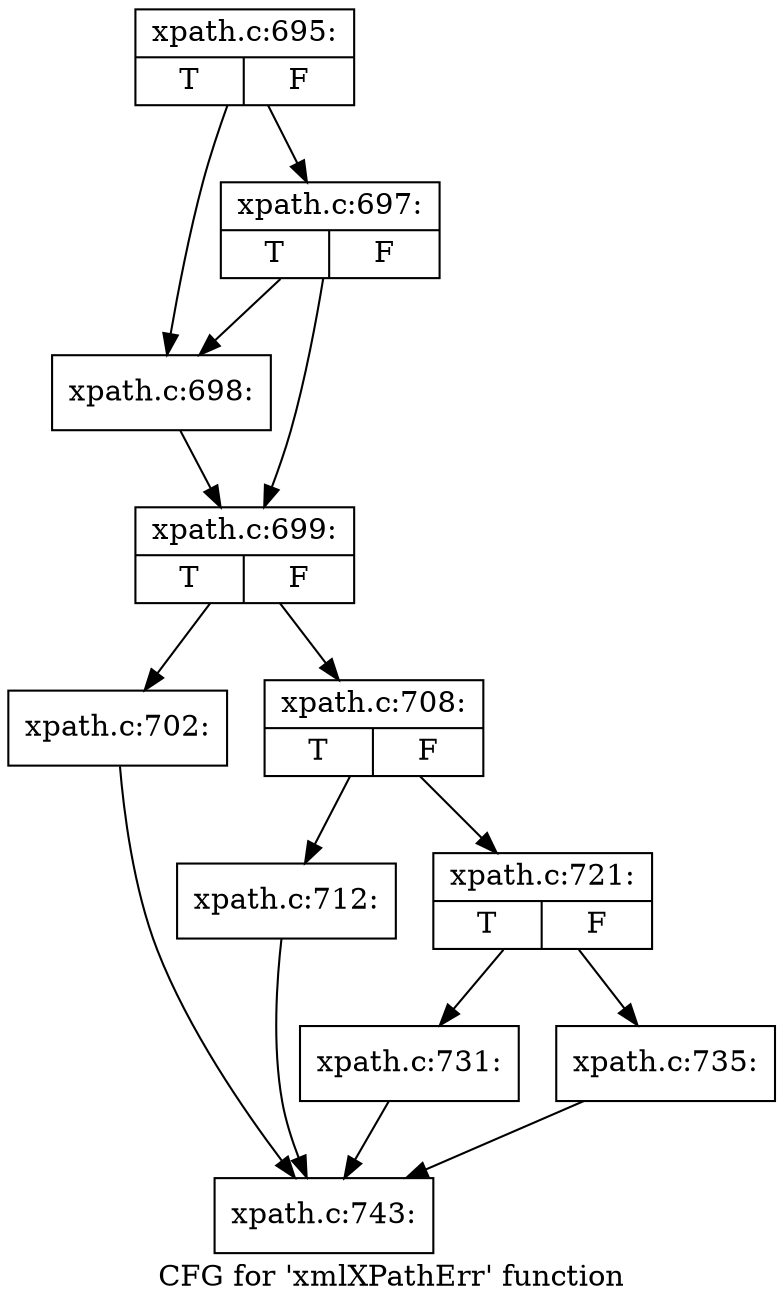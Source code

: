 digraph "CFG for 'xmlXPathErr' function" {
	label="CFG for 'xmlXPathErr' function";

	Node0x4609b10 [shape=record,label="{xpath.c:695:|{<s0>T|<s1>F}}"];
	Node0x4609b10 -> Node0x46a80f0;
	Node0x4609b10 -> Node0x46a8190;
	Node0x46a8190 [shape=record,label="{xpath.c:697:|{<s0>T|<s1>F}}"];
	Node0x46a8190 -> Node0x46a80f0;
	Node0x46a8190 -> Node0x46a8140;
	Node0x46a80f0 [shape=record,label="{xpath.c:698:}"];
	Node0x46a80f0 -> Node0x46a8140;
	Node0x46a8140 [shape=record,label="{xpath.c:699:|{<s0>T|<s1>F}}"];
	Node0x46a8140 -> Node0x46a89c0;
	Node0x46a8140 -> Node0x46a8a10;
	Node0x46a89c0 [shape=record,label="{xpath.c:702:}"];
	Node0x46a89c0 -> Node0x46ca9b0;
	Node0x46a8a10 [shape=record,label="{xpath.c:708:|{<s0>T|<s1>F}}"];
	Node0x46a8a10 -> Node0x46af9d0;
	Node0x46a8a10 -> Node0x46afa20;
	Node0x46af9d0 [shape=record,label="{xpath.c:712:}"];
	Node0x46af9d0 -> Node0x46ca9b0;
	Node0x46afa20 [shape=record,label="{xpath.c:721:|{<s0>T|<s1>F}}"];
	Node0x46afa20 -> Node0x46ca680;
	Node0x46afa20 -> Node0x46cd120;
	Node0x46ca680 [shape=record,label="{xpath.c:731:}"];
	Node0x46ca680 -> Node0x46ca9b0;
	Node0x46cd120 [shape=record,label="{xpath.c:735:}"];
	Node0x46cd120 -> Node0x46ca9b0;
	Node0x46ca9b0 [shape=record,label="{xpath.c:743:}"];
}
